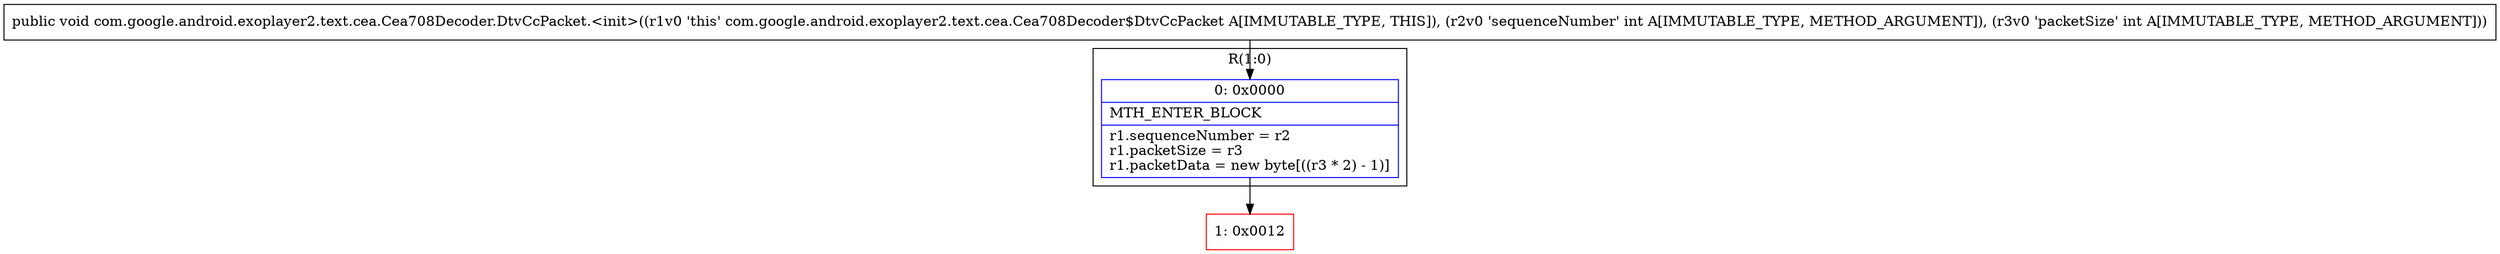 digraph "CFG forcom.google.android.exoplayer2.text.cea.Cea708Decoder.DtvCcPacket.\<init\>(II)V" {
subgraph cluster_Region_296753336 {
label = "R(1:0)";
node [shape=record,color=blue];
Node_0 [shape=record,label="{0\:\ 0x0000|MTH_ENTER_BLOCK\l|r1.sequenceNumber = r2\lr1.packetSize = r3\lr1.packetData = new byte[((r3 * 2) \- 1)]\l}"];
}
Node_1 [shape=record,color=red,label="{1\:\ 0x0012}"];
MethodNode[shape=record,label="{public void com.google.android.exoplayer2.text.cea.Cea708Decoder.DtvCcPacket.\<init\>((r1v0 'this' com.google.android.exoplayer2.text.cea.Cea708Decoder$DtvCcPacket A[IMMUTABLE_TYPE, THIS]), (r2v0 'sequenceNumber' int A[IMMUTABLE_TYPE, METHOD_ARGUMENT]), (r3v0 'packetSize' int A[IMMUTABLE_TYPE, METHOD_ARGUMENT])) }"];
MethodNode -> Node_0;
Node_0 -> Node_1;
}

